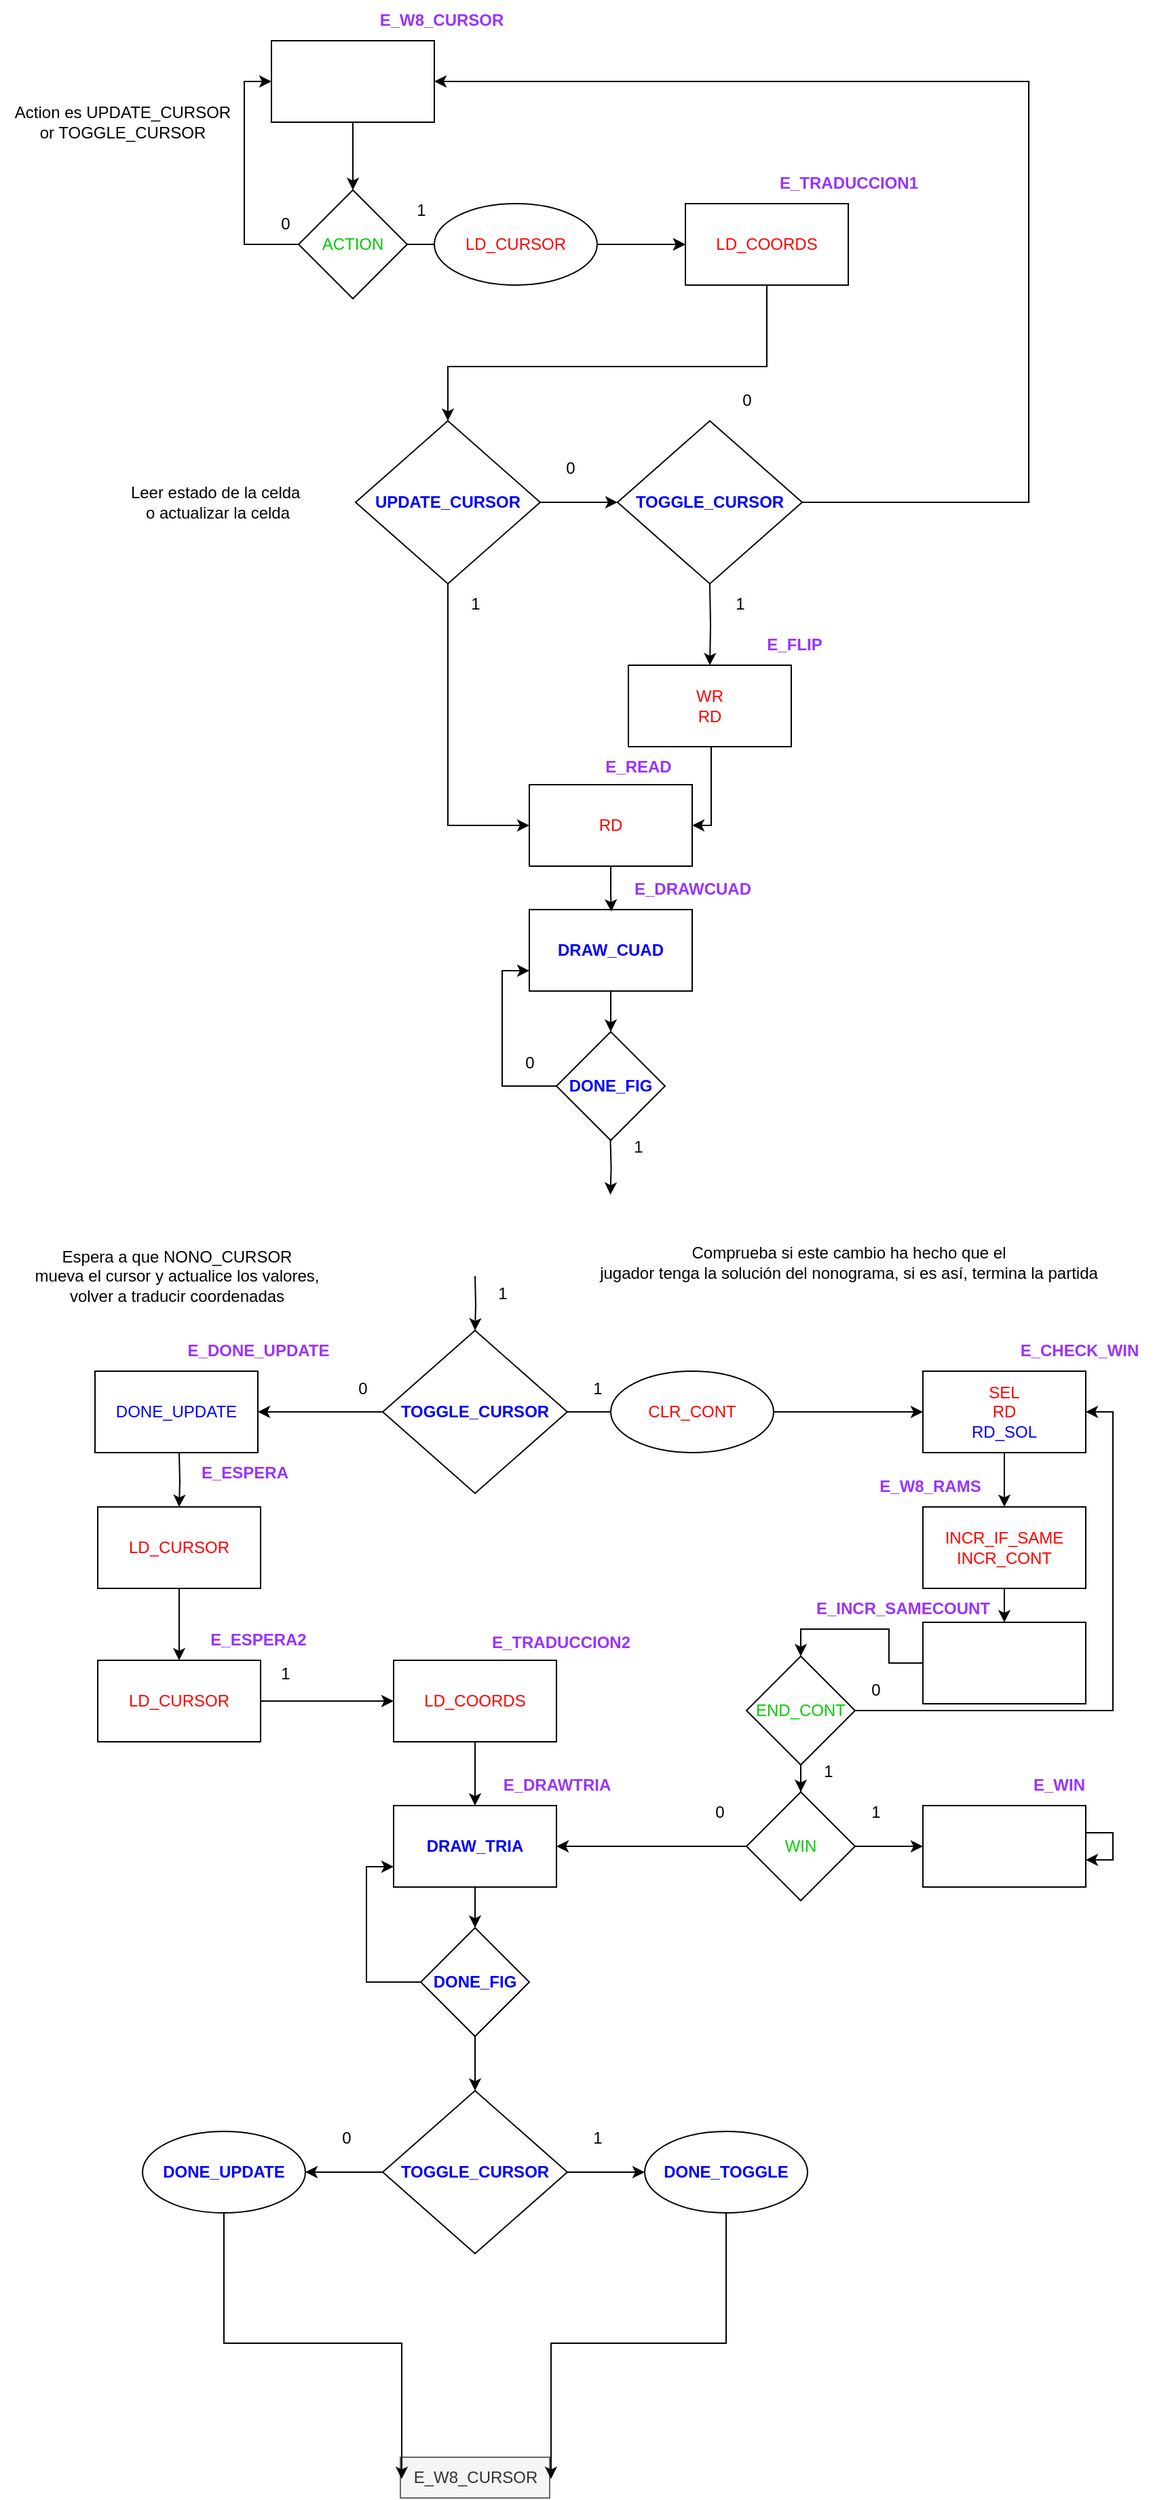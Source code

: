 <mxfile version="22.1.21" type="device">
  <diagram name="Page-1" id="VgCRoe7TBTfTwidw6Qzn">
    <mxGraphModel dx="1886" dy="900" grid="1" gridSize="10" guides="1" tooltips="1" connect="1" arrows="1" fold="1" page="1" pageScale="1" pageWidth="850" pageHeight="1100" math="0" shadow="0">
      <root>
        <mxCell id="0" />
        <mxCell id="1" parent="0" />
        <mxCell id="5Ck918NxYZweuPMsiYU0-5" style="edgeStyle=orthogonalEdgeStyle;rounded=0;orthogonalLoop=1;jettySize=auto;html=1;" parent="1" source="5Ck918NxYZweuPMsiYU0-1" target="5Ck918NxYZweuPMsiYU0-3" edge="1">
          <mxGeometry relative="1" as="geometry" />
        </mxCell>
        <mxCell id="5Ck918NxYZweuPMsiYU0-1" value="" style="rounded=0;whiteSpace=wrap;html=1;" parent="1" vertex="1">
          <mxGeometry x="200" y="230" width="120" height="60" as="geometry" />
        </mxCell>
        <mxCell id="5Ck918NxYZweuPMsiYU0-2" value="E_W8_CURSOR" style="text;html=1;align=center;verticalAlign=middle;resizable=0;points=[];autosize=1;strokeColor=none;fillColor=none;fontColor=#9933FF;fontStyle=1" parent="1" vertex="1">
          <mxGeometry x="270" y="200" width="110" height="30" as="geometry" />
        </mxCell>
        <mxCell id="5Ck918NxYZweuPMsiYU0-6" style="edgeStyle=orthogonalEdgeStyle;rounded=0;orthogonalLoop=1;jettySize=auto;html=1;entryX=0;entryY=0.5;entryDx=0;entryDy=0;" parent="1" source="5Ck918NxYZweuPMsiYU0-3" target="5Ck918NxYZweuPMsiYU0-1" edge="1">
          <mxGeometry relative="1" as="geometry">
            <Array as="points">
              <mxPoint x="180" y="380" />
              <mxPoint x="180" y="260" />
            </Array>
          </mxGeometry>
        </mxCell>
        <mxCell id="4kFPml6liKpjlxStqmfi-11" style="edgeStyle=orthogonalEdgeStyle;rounded=0;orthogonalLoop=1;jettySize=auto;html=1;entryX=0;entryY=0.5;entryDx=0;entryDy=0;" parent="1" source="5Ck918NxYZweuPMsiYU0-3" target="5Ck918NxYZweuPMsiYU0-11" edge="1">
          <mxGeometry relative="1" as="geometry" />
        </mxCell>
        <mxCell id="5Ck918NxYZweuPMsiYU0-3" value="ACTION" style="rhombus;whiteSpace=wrap;html=1;fontColor=#00CC00;" parent="1" vertex="1">
          <mxGeometry x="220" y="340" width="80" height="80" as="geometry" />
        </mxCell>
        <mxCell id="5Ck918NxYZweuPMsiYU0-4" value="Action es UPDATE_CURSOR &lt;br&gt;or TOGGLE_CURSOR" style="text;html=1;align=center;verticalAlign=middle;resizable=0;points=[];autosize=1;strokeColor=none;fillColor=none;" parent="1" vertex="1">
          <mxGeometry y="270" width="180" height="40" as="geometry" />
        </mxCell>
        <mxCell id="5Ck918NxYZweuPMsiYU0-7" value="0" style="text;html=1;align=center;verticalAlign=middle;resizable=0;points=[];autosize=1;strokeColor=none;fillColor=none;" parent="1" vertex="1">
          <mxGeometry x="195" y="350" width="30" height="30" as="geometry" />
        </mxCell>
        <mxCell id="5Ck918NxYZweuPMsiYU0-8" value="1" style="text;html=1;align=center;verticalAlign=middle;resizable=0;points=[];autosize=1;strokeColor=none;fillColor=none;" parent="1" vertex="1">
          <mxGeometry x="295" y="340" width="30" height="30" as="geometry" />
        </mxCell>
        <mxCell id="5Ck918NxYZweuPMsiYU0-12" style="edgeStyle=orthogonalEdgeStyle;rounded=0;orthogonalLoop=1;jettySize=auto;html=1;" parent="1" source="5Ck918NxYZweuPMsiYU0-10" target="5Ck918NxYZweuPMsiYU0-11" edge="1">
          <mxGeometry relative="1" as="geometry" />
        </mxCell>
        <mxCell id="5Ck918NxYZweuPMsiYU0-10" value="LD_CURSOR" style="ellipse;whiteSpace=wrap;html=1;fontColor=#FF0000;" parent="1" vertex="1">
          <mxGeometry x="320" y="350" width="120" height="60" as="geometry" />
        </mxCell>
        <mxCell id="4kFPml6liKpjlxStqmfi-10" style="edgeStyle=orthogonalEdgeStyle;rounded=0;orthogonalLoop=1;jettySize=auto;html=1;" parent="1" source="5Ck918NxYZweuPMsiYU0-11" target="5Ck918NxYZweuPMsiYU0-16" edge="1">
          <mxGeometry relative="1" as="geometry">
            <Array as="points">
              <mxPoint x="565" y="470" />
              <mxPoint x="330" y="470" />
            </Array>
          </mxGeometry>
        </mxCell>
        <mxCell id="5Ck918NxYZweuPMsiYU0-11" value="LD_COORDS" style="whiteSpace=wrap;html=1;fontColor=#FF0000;" parent="1" vertex="1">
          <mxGeometry x="505" y="350" width="120" height="60" as="geometry" />
        </mxCell>
        <mxCell id="5Ck918NxYZweuPMsiYU0-13" value="E_TRADUCCION1" style="text;html=1;align=center;verticalAlign=middle;resizable=0;points=[];autosize=1;strokeColor=none;fillColor=none;fontColor=#9933FF;fontStyle=1" parent="1" vertex="1">
          <mxGeometry x="560" y="320" width="130" height="30" as="geometry" />
        </mxCell>
        <mxCell id="5Ck918NxYZweuPMsiYU0-18" style="edgeStyle=orthogonalEdgeStyle;rounded=0;orthogonalLoop=1;jettySize=auto;html=1;" parent="1" source="5Ck918NxYZweuPMsiYU0-16" target="5Ck918NxYZweuPMsiYU0-17" edge="1">
          <mxGeometry relative="1" as="geometry" />
        </mxCell>
        <mxCell id="5Ck918NxYZweuPMsiYU0-53" style="edgeStyle=orthogonalEdgeStyle;rounded=0;orthogonalLoop=1;jettySize=auto;html=1;entryX=0;entryY=0.5;entryDx=0;entryDy=0;exitX=0.5;exitY=1;exitDx=0;exitDy=0;" parent="1" source="5Ck918NxYZweuPMsiYU0-16" target="Gd9_mcR4-yBQDMMwCmG8-1" edge="1">
          <mxGeometry relative="1" as="geometry">
            <mxPoint x="360" y="630" as="sourcePoint" />
            <mxPoint x="360" y="690" as="targetPoint" />
            <Array as="points">
              <mxPoint x="330" y="808" />
            </Array>
          </mxGeometry>
        </mxCell>
        <mxCell id="5Ck918NxYZweuPMsiYU0-16" value="UPDATE_CURSOR" style="rhombus;whiteSpace=wrap;html=1;fontColor=#0000FF;fontStyle=1" parent="1" vertex="1">
          <mxGeometry x="262" y="510" width="136" height="120" as="geometry" />
        </mxCell>
        <mxCell id="5Ck918NxYZweuPMsiYU0-19" style="edgeStyle=orthogonalEdgeStyle;rounded=0;orthogonalLoop=1;jettySize=auto;html=1;entryX=1;entryY=0.5;entryDx=0;entryDy=0;" parent="1" source="5Ck918NxYZweuPMsiYU0-17" target="5Ck918NxYZweuPMsiYU0-1" edge="1">
          <mxGeometry relative="1" as="geometry">
            <Array as="points">
              <mxPoint x="758" y="260" />
            </Array>
          </mxGeometry>
        </mxCell>
        <mxCell id="5Ck918NxYZweuPMsiYU0-54" style="edgeStyle=orthogonalEdgeStyle;rounded=0;orthogonalLoop=1;jettySize=auto;html=1;entryX=0.5;entryY=0;entryDx=0;entryDy=0;" parent="1" target="5Ck918NxYZweuPMsiYU0-22" edge="1">
          <mxGeometry relative="1" as="geometry">
            <mxPoint x="523" y="630.0" as="sourcePoint" />
          </mxGeometry>
        </mxCell>
        <mxCell id="5Ck918NxYZweuPMsiYU0-17" value="TOGGLE_CURSOR" style="rhombus;whiteSpace=wrap;html=1;fontColor=#0000FF;fontStyle=1" parent="1" vertex="1">
          <mxGeometry x="455" y="510" width="136" height="120" as="geometry" />
        </mxCell>
        <mxCell id="5Ck918NxYZweuPMsiYU0-22" value="WR&lt;br&gt;RD" style="whiteSpace=wrap;html=1;fontColor=#FF0000;" parent="1" vertex="1">
          <mxGeometry x="463" y="690" width="120" height="60" as="geometry" />
        </mxCell>
        <mxCell id="5Ck918NxYZweuPMsiYU0-23" value="E_FLIP" style="text;html=1;align=center;verticalAlign=middle;resizable=0;points=[];autosize=1;strokeColor=none;fillColor=none;fontColor=#9933FF;fontStyle=1" parent="1" vertex="1">
          <mxGeometry x="555" y="660" width="60" height="30" as="geometry" />
        </mxCell>
        <mxCell id="5Ck918NxYZweuPMsiYU0-30" style="edgeStyle=orthogonalEdgeStyle;rounded=0;orthogonalLoop=1;jettySize=auto;html=1;" parent="1" source="5Ck918NxYZweuPMsiYU0-25" target="5Ck918NxYZweuPMsiYU0-29" edge="1">
          <mxGeometry relative="1" as="geometry" />
        </mxCell>
        <mxCell id="5Ck918NxYZweuPMsiYU0-25" value="DRAW_CUAD" style="whiteSpace=wrap;html=1;fontColor=#0000FF;fontStyle=1" parent="1" vertex="1">
          <mxGeometry x="390" y="870" width="120" height="60" as="geometry" />
        </mxCell>
        <mxCell id="5Ck918NxYZweuPMsiYU0-28" value="E_DRAWCUAD" style="text;html=1;align=center;verticalAlign=middle;resizable=0;points=[];autosize=1;strokeColor=none;fillColor=none;fontColor=#9933FF;fontStyle=1" parent="1" vertex="1">
          <mxGeometry x="455" y="840" width="110" height="30" as="geometry" />
        </mxCell>
        <mxCell id="5Ck918NxYZweuPMsiYU0-31" style="edgeStyle=orthogonalEdgeStyle;rounded=0;orthogonalLoop=1;jettySize=auto;html=1;entryX=0;entryY=0.75;entryDx=0;entryDy=0;" parent="1" source="5Ck918NxYZweuPMsiYU0-29" target="5Ck918NxYZweuPMsiYU0-25" edge="1">
          <mxGeometry relative="1" as="geometry">
            <Array as="points">
              <mxPoint x="370" y="1000" />
              <mxPoint x="370" y="915" />
            </Array>
          </mxGeometry>
        </mxCell>
        <mxCell id="5Ck918NxYZweuPMsiYU0-33" style="edgeStyle=orthogonalEdgeStyle;rounded=0;orthogonalLoop=1;jettySize=auto;html=1;entryX=0.5;entryY=0;entryDx=0;entryDy=0;" parent="1" target="5Ck918NxYZweuPMsiYU0-32" edge="1">
          <mxGeometry relative="1" as="geometry">
            <mxPoint x="350" y="1140" as="sourcePoint" />
          </mxGeometry>
        </mxCell>
        <mxCell id="5Ck918NxYZweuPMsiYU0-29" value="DONE_FIG" style="rhombus;whiteSpace=wrap;html=1;fontColor=#0000FF;fontStyle=1" parent="1" vertex="1">
          <mxGeometry x="410" y="960" width="80" height="80" as="geometry" />
        </mxCell>
        <mxCell id="5Ck918NxYZweuPMsiYU0-34" style="edgeStyle=orthogonalEdgeStyle;rounded=0;orthogonalLoop=1;jettySize=auto;html=1;entryX=0;entryY=0.5;entryDx=0;entryDy=0;" parent="1" source="5Ck918NxYZweuPMsiYU0-32" target="PBL5qmY1Wt7oBb2tE32C-1" edge="1">
          <mxGeometry relative="1" as="geometry">
            <mxPoint x="540" y="1240" as="targetPoint" />
          </mxGeometry>
        </mxCell>
        <mxCell id="5Ck918NxYZweuPMsiYU0-35" style="edgeStyle=orthogonalEdgeStyle;rounded=0;orthogonalLoop=1;jettySize=auto;html=1;" parent="1" source="5Ck918NxYZweuPMsiYU0-32" edge="1">
          <mxGeometry relative="1" as="geometry">
            <mxPoint x="190" y="1240" as="targetPoint" />
          </mxGeometry>
        </mxCell>
        <mxCell id="5Ck918NxYZweuPMsiYU0-32" value="TOGGLE_CURSOR" style="rhombus;whiteSpace=wrap;html=1;fontColor=#0000FF;fontStyle=1" parent="1" vertex="1">
          <mxGeometry x="282" y="1180" width="136" height="120" as="geometry" />
        </mxCell>
        <mxCell id="5Ck918NxYZweuPMsiYU0-39" style="edgeStyle=orthogonalEdgeStyle;rounded=0;orthogonalLoop=1;jettySize=auto;html=1;" parent="1" target="5Ck918NxYZweuPMsiYU0-38" edge="1">
          <mxGeometry relative="1" as="geometry">
            <mxPoint x="132" y="1270" as="sourcePoint" />
          </mxGeometry>
        </mxCell>
        <mxCell id="4kFPml6liKpjlxStqmfi-5" style="edgeStyle=orthogonalEdgeStyle;rounded=0;orthogonalLoop=1;jettySize=auto;html=1;entryX=0.5;entryY=0;entryDx=0;entryDy=0;" parent="1" source="5Ck918NxYZweuPMsiYU0-38" target="SqGMaTvTvrHJJoMI4LME-1" edge="1">
          <mxGeometry relative="1" as="geometry">
            <mxPoint x="132" y="1393" as="targetPoint" />
          </mxGeometry>
        </mxCell>
        <mxCell id="5Ck918NxYZweuPMsiYU0-38" value="LD_CURSOR" style="whiteSpace=wrap;html=1;fontColor=#FF0000;" parent="1" vertex="1">
          <mxGeometry x="72" y="1310" width="120" height="60" as="geometry" />
        </mxCell>
        <mxCell id="5Ck918NxYZweuPMsiYU0-40" value="0" style="text;html=1;align=center;verticalAlign=middle;resizable=0;points=[];autosize=1;strokeColor=none;fillColor=none;" parent="1" vertex="1">
          <mxGeometry x="252" y="1208" width="30" height="30" as="geometry" />
        </mxCell>
        <mxCell id="5Ck918NxYZweuPMsiYU0-41" value="1" style="text;html=1;align=center;verticalAlign=middle;resizable=0;points=[];autosize=1;strokeColor=none;fillColor=none;" parent="1" vertex="1">
          <mxGeometry x="425" y="1208" width="30" height="30" as="geometry" />
        </mxCell>
        <mxCell id="5Ck918NxYZweuPMsiYU0-42" value="" style="whiteSpace=wrap;html=1;" parent="1" vertex="1">
          <mxGeometry x="680" y="1530" width="120" height="60" as="geometry" />
        </mxCell>
        <mxCell id="5Ck918NxYZweuPMsiYU0-47" value="E_ESPERA" style="text;html=1;align=center;verticalAlign=middle;resizable=0;points=[];autosize=1;strokeColor=none;fillColor=none;fontColor=#9933FF;fontStyle=1" parent="1" vertex="1">
          <mxGeometry x="135" y="1270" width="90" height="30" as="geometry" />
        </mxCell>
        <mxCell id="5Ck918NxYZweuPMsiYU0-82" style="edgeStyle=orthogonalEdgeStyle;rounded=0;orthogonalLoop=1;jettySize=auto;html=1;entryX=0.5;entryY=0;entryDx=0;entryDy=0;" parent="1" source="5Ck918NxYZweuPMsiYU0-51" target="5Ck918NxYZweuPMsiYU0-63" edge="1">
          <mxGeometry relative="1" as="geometry" />
        </mxCell>
        <mxCell id="5Ck918NxYZweuPMsiYU0-51" value="LD_COORDS" style="whiteSpace=wrap;html=1;fontColor=#FF0000;" parent="1" vertex="1">
          <mxGeometry x="290" y="1423" width="120" height="60" as="geometry" />
        </mxCell>
        <mxCell id="5Ck918NxYZweuPMsiYU0-52" value="E_TRADUCCION2" style="text;html=1;align=center;verticalAlign=middle;resizable=0;points=[];autosize=1;strokeColor=none;fillColor=none;fontColor=#9933FF;fontStyle=1" parent="1" vertex="1">
          <mxGeometry x="348" y="1395" width="130" height="30" as="geometry" />
        </mxCell>
        <mxCell id="5Ck918NxYZweuPMsiYU0-55" value="0" style="text;html=1;align=center;verticalAlign=middle;resizable=0;points=[];autosize=1;strokeColor=none;fillColor=none;" parent="1" vertex="1">
          <mxGeometry x="535" y="480" width="30" height="30" as="geometry" />
        </mxCell>
        <mxCell id="5Ck918NxYZweuPMsiYU0-56" value="&lt;span style=&quot;color: rgb(0, 0, 0); font-family: Helvetica; font-size: 12px; font-style: normal; font-variant-ligatures: normal; font-variant-caps: normal; font-weight: 400; letter-spacing: normal; orphans: 2; text-align: center; text-indent: 0px; text-transform: none; widows: 2; word-spacing: 0px; -webkit-text-stroke-width: 0px; background-color: rgb(251, 251, 251); text-decoration-thickness: initial; text-decoration-style: initial; text-decoration-color: initial; float: none; display: inline !important;&quot;&gt;1&lt;/span&gt;" style="text;html=1;align=center;verticalAlign=middle;resizable=0;points=[];autosize=1;strokeColor=none;fillColor=none;" parent="1" vertex="1">
          <mxGeometry x="335" y="630" width="30" height="30" as="geometry" />
        </mxCell>
        <mxCell id="5Ck918NxYZweuPMsiYU0-57" value="&lt;span style=&quot;color: rgb(0, 0, 0); font-family: Helvetica; font-size: 12px; font-style: normal; font-variant-ligatures: normal; font-variant-caps: normal; font-weight: 400; letter-spacing: normal; orphans: 2; text-align: center; text-indent: 0px; text-transform: none; widows: 2; word-spacing: 0px; -webkit-text-stroke-width: 0px; background-color: rgb(251, 251, 251); text-decoration-thickness: initial; text-decoration-style: initial; text-decoration-color: initial; float: none; display: inline !important;&quot;&gt;1&lt;/span&gt;" style="text;html=1;align=center;verticalAlign=middle;resizable=0;points=[];autosize=1;strokeColor=none;fillColor=none;" parent="1" vertex="1">
          <mxGeometry x="530" y="630" width="30" height="30" as="geometry" />
        </mxCell>
        <mxCell id="5Ck918NxYZweuPMsiYU0-58" value="0" style="text;html=1;align=center;verticalAlign=middle;resizable=0;points=[];autosize=1;strokeColor=none;fillColor=none;" parent="1" vertex="1">
          <mxGeometry x="405" y="530" width="30" height="30" as="geometry" />
        </mxCell>
        <mxCell id="5Ck918NxYZweuPMsiYU0-59" value="0" style="text;html=1;align=center;verticalAlign=middle;resizable=0;points=[];autosize=1;strokeColor=none;fillColor=none;" parent="1" vertex="1">
          <mxGeometry x="375" y="968" width="30" height="30" as="geometry" />
        </mxCell>
        <mxCell id="5Ck918NxYZweuPMsiYU0-60" value="1" style="text;html=1;align=center;verticalAlign=middle;resizable=0;points=[];autosize=1;strokeColor=none;fillColor=none;" parent="1" vertex="1">
          <mxGeometry x="355" y="1138" width="30" height="30" as="geometry" />
        </mxCell>
        <mxCell id="5Ck918NxYZweuPMsiYU0-66" style="edgeStyle=orthogonalEdgeStyle;rounded=0;orthogonalLoop=1;jettySize=auto;html=1;" parent="1" source="5Ck918NxYZweuPMsiYU0-63" target="5Ck918NxYZweuPMsiYU0-65" edge="1">
          <mxGeometry relative="1" as="geometry" />
        </mxCell>
        <mxCell id="5Ck918NxYZweuPMsiYU0-63" value="DRAW_TRIA" style="whiteSpace=wrap;html=1;fontColor=#0000FF;fontStyle=1" parent="1" vertex="1">
          <mxGeometry x="290" y="1530" width="120" height="60" as="geometry" />
        </mxCell>
        <mxCell id="5Ck918NxYZweuPMsiYU0-64" value="E_DRAWTRIA" style="text;html=1;align=center;verticalAlign=middle;resizable=0;points=[];autosize=1;strokeColor=none;fillColor=none;fontColor=#9933FF;fontStyle=1" parent="1" vertex="1">
          <mxGeometry x="360" y="1500" width="100" height="30" as="geometry" />
        </mxCell>
        <mxCell id="5Ck918NxYZweuPMsiYU0-67" style="edgeStyle=orthogonalEdgeStyle;rounded=0;orthogonalLoop=1;jettySize=auto;html=1;entryX=0;entryY=0.75;entryDx=0;entryDy=0;" parent="1" source="5Ck918NxYZweuPMsiYU0-65" target="5Ck918NxYZweuPMsiYU0-63" edge="1">
          <mxGeometry relative="1" as="geometry">
            <Array as="points">
              <mxPoint x="270" y="1660" />
              <mxPoint x="270" y="1575" />
            </Array>
          </mxGeometry>
        </mxCell>
        <mxCell id="5Ck918NxYZweuPMsiYU0-68" style="edgeStyle=orthogonalEdgeStyle;rounded=0;orthogonalLoop=1;jettySize=auto;html=1;" parent="1" source="5Ck918NxYZweuPMsiYU0-65" edge="1">
          <mxGeometry relative="1" as="geometry">
            <mxPoint x="350" y="1740" as="targetPoint" />
          </mxGeometry>
        </mxCell>
        <mxCell id="5Ck918NxYZweuPMsiYU0-65" value="DONE_FIG" style="rhombus;whiteSpace=wrap;html=1;fontColor=#0000FF;fontStyle=1" parent="1" vertex="1">
          <mxGeometry x="310" y="1620" width="80" height="80" as="geometry" />
        </mxCell>
        <mxCell id="5Ck918NxYZweuPMsiYU0-74" style="edgeStyle=orthogonalEdgeStyle;rounded=0;orthogonalLoop=1;jettySize=auto;html=1;entryX=1;entryY=0.5;entryDx=0;entryDy=0;" parent="1" source="5Ck918NxYZweuPMsiYU0-69" target="5Ck918NxYZweuPMsiYU0-73" edge="1">
          <mxGeometry relative="1" as="geometry" />
        </mxCell>
        <mxCell id="5Ck918NxYZweuPMsiYU0-75" style="edgeStyle=orthogonalEdgeStyle;rounded=0;orthogonalLoop=1;jettySize=auto;html=1;" parent="1" source="5Ck918NxYZweuPMsiYU0-69" target="5Ck918NxYZweuPMsiYU0-72" edge="1">
          <mxGeometry relative="1" as="geometry" />
        </mxCell>
        <mxCell id="5Ck918NxYZweuPMsiYU0-69" value="TOGGLE_CURSOR" style="rhombus;whiteSpace=wrap;html=1;fontColor=#0000FF;fontStyle=1" parent="1" vertex="1">
          <mxGeometry x="282" y="1740" width="136" height="120" as="geometry" />
        </mxCell>
        <mxCell id="5Ck918NxYZweuPMsiYU0-72" value="DONE_TOGGLE" style="ellipse;whiteSpace=wrap;html=1;fontColor=#0000FF;fontStyle=1" parent="1" vertex="1">
          <mxGeometry x="475" y="1770" width="120" height="60" as="geometry" />
        </mxCell>
        <mxCell id="5Ck918NxYZweuPMsiYU0-73" value="DONE_UPDATE" style="ellipse;whiteSpace=wrap;html=1;fontColor=#0000FF;fontStyle=1" parent="1" vertex="1">
          <mxGeometry x="105" y="1770" width="120" height="60" as="geometry" />
        </mxCell>
        <mxCell id="5Ck918NxYZweuPMsiYU0-77" value="E_W8_CURSOR" style="text;html=1;align=center;verticalAlign=middle;resizable=0;points=[];autosize=1;strokeColor=#666666;fillColor=#f5f5f5;fontColor=#333333;" parent="1" vertex="1">
          <mxGeometry x="295" y="2010" width="110" height="30" as="geometry" />
        </mxCell>
        <mxCell id="5Ck918NxYZweuPMsiYU0-78" style="edgeStyle=orthogonalEdgeStyle;rounded=0;orthogonalLoop=1;jettySize=auto;html=1;entryX=1.009;entryY=0.533;entryDx=0;entryDy=0;entryPerimeter=0;" parent="1" source="5Ck918NxYZweuPMsiYU0-72" target="5Ck918NxYZweuPMsiYU0-77" edge="1">
          <mxGeometry relative="1" as="geometry">
            <Array as="points">
              <mxPoint x="535" y="1926" />
            </Array>
          </mxGeometry>
        </mxCell>
        <mxCell id="5Ck918NxYZweuPMsiYU0-79" style="edgeStyle=orthogonalEdgeStyle;rounded=0;orthogonalLoop=1;jettySize=auto;html=1;entryX=0.009;entryY=0.533;entryDx=0;entryDy=0;entryPerimeter=0;" parent="1" source="5Ck918NxYZweuPMsiYU0-73" target="5Ck918NxYZweuPMsiYU0-77" edge="1">
          <mxGeometry relative="1" as="geometry">
            <Array as="points">
              <mxPoint x="165" y="1926" />
            </Array>
          </mxGeometry>
        </mxCell>
        <mxCell id="5Ck918NxYZweuPMsiYU0-80" value="0" style="text;html=1;align=center;verticalAlign=middle;resizable=0;points=[];autosize=1;strokeColor=none;fillColor=none;" parent="1" vertex="1">
          <mxGeometry x="240" y="1760" width="30" height="30" as="geometry" />
        </mxCell>
        <mxCell id="5Ck918NxYZweuPMsiYU0-81" value="1" style="text;html=1;align=center;verticalAlign=middle;resizable=0;points=[];autosize=1;strokeColor=none;fillColor=none;" parent="1" vertex="1">
          <mxGeometry x="425" y="1760" width="30" height="30" as="geometry" />
        </mxCell>
        <mxCell id="5Ck918NxYZweuPMsiYU0-85" value="Leer estado de la celda&amp;nbsp;&lt;br&gt;o actualizar la celda" style="text;html=1;align=center;verticalAlign=middle;resizable=0;points=[];autosize=1;strokeColor=none;fillColor=none;" parent="1" vertex="1">
          <mxGeometry x="85" y="550" width="150" height="40" as="geometry" />
        </mxCell>
        <mxCell id="5Ck918NxYZweuPMsiYU0-87" value="Espera a que NONO_CURSOR&lt;br&gt;mueva el cursor y actualice los valores,&lt;br&gt;volver a traducir coordenadas" style="text;html=1;align=center;verticalAlign=middle;resizable=0;points=[];autosize=1;strokeColor=none;fillColor=none;" parent="1" vertex="1">
          <mxGeometry x="15" y="1110" width="230" height="60" as="geometry" />
        </mxCell>
        <mxCell id="PBL5qmY1Wt7oBb2tE32C-9" style="edgeStyle=orthogonalEdgeStyle;rounded=0;orthogonalLoop=1;jettySize=auto;html=1;" parent="1" source="PBL5qmY1Wt7oBb2tE32C-1" target="PBL5qmY1Wt7oBb2tE32C-8" edge="1">
          <mxGeometry relative="1" as="geometry" />
        </mxCell>
        <mxCell id="PBL5qmY1Wt7oBb2tE32C-1" value="&lt;font color=&quot;#ff0000&quot;&gt;SEL&lt;br&gt;RD&lt;/font&gt;&lt;br&gt;&lt;font color=&quot;#0000ff&quot;&gt;RD_SOL&lt;/font&gt;" style="whiteSpace=wrap;html=1;" parent="1" vertex="1">
          <mxGeometry x="680" y="1210" width="120" height="60" as="geometry" />
        </mxCell>
        <mxCell id="PBL5qmY1Wt7oBb2tE32C-2" value="E_CHECK_WIN" style="text;html=1;align=center;verticalAlign=middle;resizable=0;points=[];autosize=1;strokeColor=none;fillColor=none;fontColor=#9933FF;fontStyle=1" parent="1" vertex="1">
          <mxGeometry x="740" y="1180" width="110" height="30" as="geometry" />
        </mxCell>
        <mxCell id="PBL5qmY1Wt7oBb2tE32C-4" style="edgeStyle=orthogonalEdgeStyle;rounded=0;orthogonalLoop=1;jettySize=auto;html=1;entryX=1;entryY=0.5;entryDx=0;entryDy=0;" parent="1" source="PBL5qmY1Wt7oBb2tE32C-3" target="5Ck918NxYZweuPMsiYU0-63" edge="1">
          <mxGeometry relative="1" as="geometry" />
        </mxCell>
        <mxCell id="PBL5qmY1Wt7oBb2tE32C-5" style="edgeStyle=orthogonalEdgeStyle;rounded=0;orthogonalLoop=1;jettySize=auto;html=1;" parent="1" source="PBL5qmY1Wt7oBb2tE32C-3" target="5Ck918NxYZweuPMsiYU0-42" edge="1">
          <mxGeometry relative="1" as="geometry" />
        </mxCell>
        <mxCell id="PBL5qmY1Wt7oBb2tE32C-3" value="WIN" style="rhombus;whiteSpace=wrap;html=1;fontColor=#00CC00;" parent="1" vertex="1">
          <mxGeometry x="550" y="1520" width="80" height="80" as="geometry" />
        </mxCell>
        <mxCell id="PBL5qmY1Wt7oBb2tE32C-6" value="CLR_CONT" style="ellipse;whiteSpace=wrap;html=1;fontColor=#FF0000;" parent="1" vertex="1">
          <mxGeometry x="450" y="1210" width="120" height="60" as="geometry" />
        </mxCell>
        <mxCell id="PBL5qmY1Wt7oBb2tE32C-24" style="edgeStyle=orthogonalEdgeStyle;rounded=0;orthogonalLoop=1;jettySize=auto;html=1;" parent="1" source="PBL5qmY1Wt7oBb2tE32C-8" target="PBL5qmY1Wt7oBb2tE32C-23" edge="1">
          <mxGeometry relative="1" as="geometry" />
        </mxCell>
        <mxCell id="PBL5qmY1Wt7oBb2tE32C-8" value="&lt;span style=&quot;font-family: Helvetica; font-size: 12px; font-style: normal; font-variant-ligatures: normal; font-variant-caps: normal; font-weight: 400; letter-spacing: normal; orphans: 2; text-align: center; text-indent: 0px; text-transform: none; widows: 2; word-spacing: 0px; -webkit-text-stroke-width: 0px; background-color: rgb(251, 251, 251); text-decoration-thickness: initial; text-decoration-style: initial; text-decoration-color: initial; float: none; display: inline !important;&quot;&gt;&lt;font color=&quot;#ff0000&quot;&gt;INCR_IF_SAME&lt;br&gt;INCR_CONT&lt;/font&gt;&lt;br&gt;&lt;/span&gt;" style="whiteSpace=wrap;html=1;" parent="1" vertex="1">
          <mxGeometry x="680" y="1310" width="120" height="60" as="geometry" />
        </mxCell>
        <mxCell id="PBL5qmY1Wt7oBb2tE32C-12" style="edgeStyle=orthogonalEdgeStyle;rounded=0;orthogonalLoop=1;jettySize=auto;html=1;entryX=1;entryY=0.5;entryDx=0;entryDy=0;" parent="1" source="PBL5qmY1Wt7oBb2tE32C-10" target="PBL5qmY1Wt7oBb2tE32C-1" edge="1">
          <mxGeometry relative="1" as="geometry">
            <Array as="points">
              <mxPoint x="820" y="1460" />
              <mxPoint x="820" y="1240" />
            </Array>
          </mxGeometry>
        </mxCell>
        <mxCell id="PBL5qmY1Wt7oBb2tE32C-17" style="edgeStyle=orthogonalEdgeStyle;rounded=0;orthogonalLoop=1;jettySize=auto;html=1;" parent="1" source="PBL5qmY1Wt7oBb2tE32C-10" target="PBL5qmY1Wt7oBb2tE32C-3" edge="1">
          <mxGeometry relative="1" as="geometry" />
        </mxCell>
        <mxCell id="PBL5qmY1Wt7oBb2tE32C-10" value="END_CONT" style="rhombus;whiteSpace=wrap;html=1;fontColor=#00CC00;" parent="1" vertex="1">
          <mxGeometry x="550" y="1420" width="80" height="80" as="geometry" />
        </mxCell>
        <mxCell id="PBL5qmY1Wt7oBb2tE32C-11" value="Comprueba si este cambio ha hecho que el &lt;br&gt;jugador tenga la solución del nonograma, si es así, termina la partida" style="text;html=1;align=center;verticalAlign=middle;resizable=0;points=[];autosize=1;strokeColor=none;fillColor=none;" parent="1" vertex="1">
          <mxGeometry x="430" y="1110" width="390" height="40" as="geometry" />
        </mxCell>
        <mxCell id="PBL5qmY1Wt7oBb2tE32C-15" value="0" style="text;html=1;align=center;verticalAlign=middle;resizable=0;points=[];autosize=1;strokeColor=none;fillColor=none;" parent="1" vertex="1">
          <mxGeometry x="630" y="1430" width="30" height="30" as="geometry" />
        </mxCell>
        <mxCell id="PBL5qmY1Wt7oBb2tE32C-18" value="1" style="text;html=1;align=center;verticalAlign=middle;resizable=0;points=[];autosize=1;strokeColor=none;fillColor=none;" parent="1" vertex="1">
          <mxGeometry x="630" y="1520" width="30" height="30" as="geometry" />
        </mxCell>
        <mxCell id="PBL5qmY1Wt7oBb2tE32C-19" value="0" style="text;html=1;align=center;verticalAlign=middle;resizable=0;points=[];autosize=1;strokeColor=none;fillColor=none;" parent="1" vertex="1">
          <mxGeometry x="515" y="1520" width="30" height="30" as="geometry" />
        </mxCell>
        <mxCell id="PBL5qmY1Wt7oBb2tE32C-20" value="E_WIN" style="text;html=1;align=center;verticalAlign=middle;resizable=0;points=[];autosize=1;strokeColor=none;fillColor=none;fontColor=#9933FF;fontStyle=1" parent="1" vertex="1">
          <mxGeometry x="750" y="1500" width="60" height="30" as="geometry" />
        </mxCell>
        <mxCell id="PBL5qmY1Wt7oBb2tE32C-21" style="edgeStyle=orthogonalEdgeStyle;rounded=0;orthogonalLoop=1;jettySize=auto;html=1;" parent="1" source="5Ck918NxYZweuPMsiYU0-42" target="5Ck918NxYZweuPMsiYU0-42" edge="1">
          <mxGeometry relative="1" as="geometry" />
        </mxCell>
        <mxCell id="PBL5qmY1Wt7oBb2tE32C-22" value="1" style="text;html=1;align=center;verticalAlign=middle;resizable=0;points=[];autosize=1;strokeColor=none;fillColor=none;" parent="1" vertex="1">
          <mxGeometry x="595" y="1490" width="30" height="30" as="geometry" />
        </mxCell>
        <mxCell id="PBL5qmY1Wt7oBb2tE32C-25" style="edgeStyle=orthogonalEdgeStyle;rounded=0;orthogonalLoop=1;jettySize=auto;html=1;entryX=0.5;entryY=0;entryDx=0;entryDy=0;" parent="1" source="PBL5qmY1Wt7oBb2tE32C-23" target="PBL5qmY1Wt7oBb2tE32C-10" edge="1">
          <mxGeometry relative="1" as="geometry" />
        </mxCell>
        <mxCell id="PBL5qmY1Wt7oBb2tE32C-23" value="" style="whiteSpace=wrap;html=1;" parent="1" vertex="1">
          <mxGeometry x="680" y="1395" width="120" height="60" as="geometry" />
        </mxCell>
        <mxCell id="PBL5qmY1Wt7oBb2tE32C-27" value="E_W8_RAMS" style="text;html=1;align=center;verticalAlign=middle;resizable=0;points=[];autosize=1;strokeColor=none;fillColor=none;fontColor=#9933FF;fontStyle=1" parent="1" vertex="1">
          <mxGeometry x="635" y="1280" width="100" height="30" as="geometry" />
        </mxCell>
        <mxCell id="PBL5qmY1Wt7oBb2tE32C-28" value="E_INCR_SAMECOUNT" style="text;html=1;align=center;verticalAlign=middle;resizable=0;points=[];autosize=1;strokeColor=none;fillColor=none;fontColor=#9933FF;fontStyle=1" parent="1" vertex="1">
          <mxGeometry x="590" y="1370" width="150" height="30" as="geometry" />
        </mxCell>
        <mxCell id="Gd9_mcR4-yBQDMMwCmG8-1" value="RD" style="whiteSpace=wrap;html=1;fontColor=#FF0000;" parent="1" vertex="1">
          <mxGeometry x="390" y="778" width="120" height="60" as="geometry" />
        </mxCell>
        <mxCell id="Gd9_mcR4-yBQDMMwCmG8-3" style="edgeStyle=orthogonalEdgeStyle;rounded=0;orthogonalLoop=1;jettySize=auto;html=1;entryX=1;entryY=0.5;entryDx=0;entryDy=0;" parent="1" source="5Ck918NxYZweuPMsiYU0-22" target="Gd9_mcR4-yBQDMMwCmG8-1" edge="1">
          <mxGeometry relative="1" as="geometry">
            <mxPoint x="520" y="810" as="targetPoint" />
            <Array as="points">
              <mxPoint x="524" y="808" />
            </Array>
          </mxGeometry>
        </mxCell>
        <mxCell id="Gd9_mcR4-yBQDMMwCmG8-4" style="edgeStyle=orthogonalEdgeStyle;rounded=0;orthogonalLoop=1;jettySize=auto;html=1;entryX=0.503;entryY=0.024;entryDx=0;entryDy=0;entryPerimeter=0;" parent="1" source="Gd9_mcR4-yBQDMMwCmG8-1" target="5Ck918NxYZweuPMsiYU0-25" edge="1">
          <mxGeometry relative="1" as="geometry" />
        </mxCell>
        <mxCell id="Gd9_mcR4-yBQDMMwCmG8-5" value="E_READ" style="text;html=1;align=center;verticalAlign=middle;resizable=0;points=[];autosize=1;strokeColor=none;fillColor=none;fontColor=#9933FF;fontStyle=1" parent="1" vertex="1">
          <mxGeometry x="435" y="750" width="70" height="30" as="geometry" />
        </mxCell>
        <mxCell id="4kFPml6liKpjlxStqmfi-1" style="edgeStyle=orthogonalEdgeStyle;rounded=0;orthogonalLoop=1;jettySize=auto;html=1;entryX=0.5;entryY=0;entryDx=0;entryDy=0;" parent="1" edge="1">
          <mxGeometry relative="1" as="geometry">
            <mxPoint x="449.75" y="1040" as="sourcePoint" />
            <mxPoint x="449.75" y="1080" as="targetPoint" />
          </mxGeometry>
        </mxCell>
        <mxCell id="4kFPml6liKpjlxStqmfi-2" value="1" style="text;html=1;align=center;verticalAlign=middle;resizable=0;points=[];autosize=1;strokeColor=none;fillColor=none;" parent="1" vertex="1">
          <mxGeometry x="455" y="1030" width="30" height="30" as="geometry" />
        </mxCell>
        <mxCell id="4kFPml6liKpjlxStqmfi-7" style="edgeStyle=orthogonalEdgeStyle;rounded=0;orthogonalLoop=1;jettySize=auto;html=1;entryX=0;entryY=0.5;entryDx=0;entryDy=0;exitX=0.983;exitY=0.5;exitDx=0;exitDy=0;exitPerimeter=0;" parent="1" source="SqGMaTvTvrHJJoMI4LME-1" target="5Ck918NxYZweuPMsiYU0-51" edge="1">
          <mxGeometry relative="1" as="geometry">
            <mxPoint x="200" y="1453" as="sourcePoint" />
          </mxGeometry>
        </mxCell>
        <mxCell id="4kFPml6liKpjlxStqmfi-8" value="1" style="text;html=1;align=center;verticalAlign=middle;resizable=0;points=[];autosize=1;strokeColor=none;fillColor=none;" parent="1" vertex="1">
          <mxGeometry x="195" y="1418" width="30" height="30" as="geometry" />
        </mxCell>
        <mxCell id="SqGMaTvTvrHJJoMI4LME-1" value="LD_CURSOR" style="whiteSpace=wrap;html=1;fontColor=#FF0000;" vertex="1" parent="1">
          <mxGeometry x="72" y="1423" width="120" height="60" as="geometry" />
        </mxCell>
        <mxCell id="SqGMaTvTvrHJJoMI4LME-2" value="E_ESPERA2" style="text;html=1;align=center;verticalAlign=middle;resizable=0;points=[];autosize=1;strokeColor=none;fillColor=none;fontColor=#9933FF;fontStyle=1" vertex="1" parent="1">
          <mxGeometry x="145" y="1393" width="90" height="30" as="geometry" />
        </mxCell>
        <mxCell id="SqGMaTvTvrHJJoMI4LME-3" value="&lt;font color=&quot;#0000ff&quot;&gt;DONE_UPDATE&lt;/font&gt;" style="whiteSpace=wrap;html=1;" vertex="1" parent="1">
          <mxGeometry x="70" y="1210" width="120" height="60" as="geometry" />
        </mxCell>
        <mxCell id="SqGMaTvTvrHJJoMI4LME-4" value="E_DONE_UPDATE" style="text;html=1;align=center;verticalAlign=middle;resizable=0;points=[];autosize=1;strokeColor=none;fillColor=none;fontColor=#9933FF;fontStyle=1" vertex="1" parent="1">
          <mxGeometry x="125" y="1180" width="130" height="30" as="geometry" />
        </mxCell>
      </root>
    </mxGraphModel>
  </diagram>
</mxfile>
